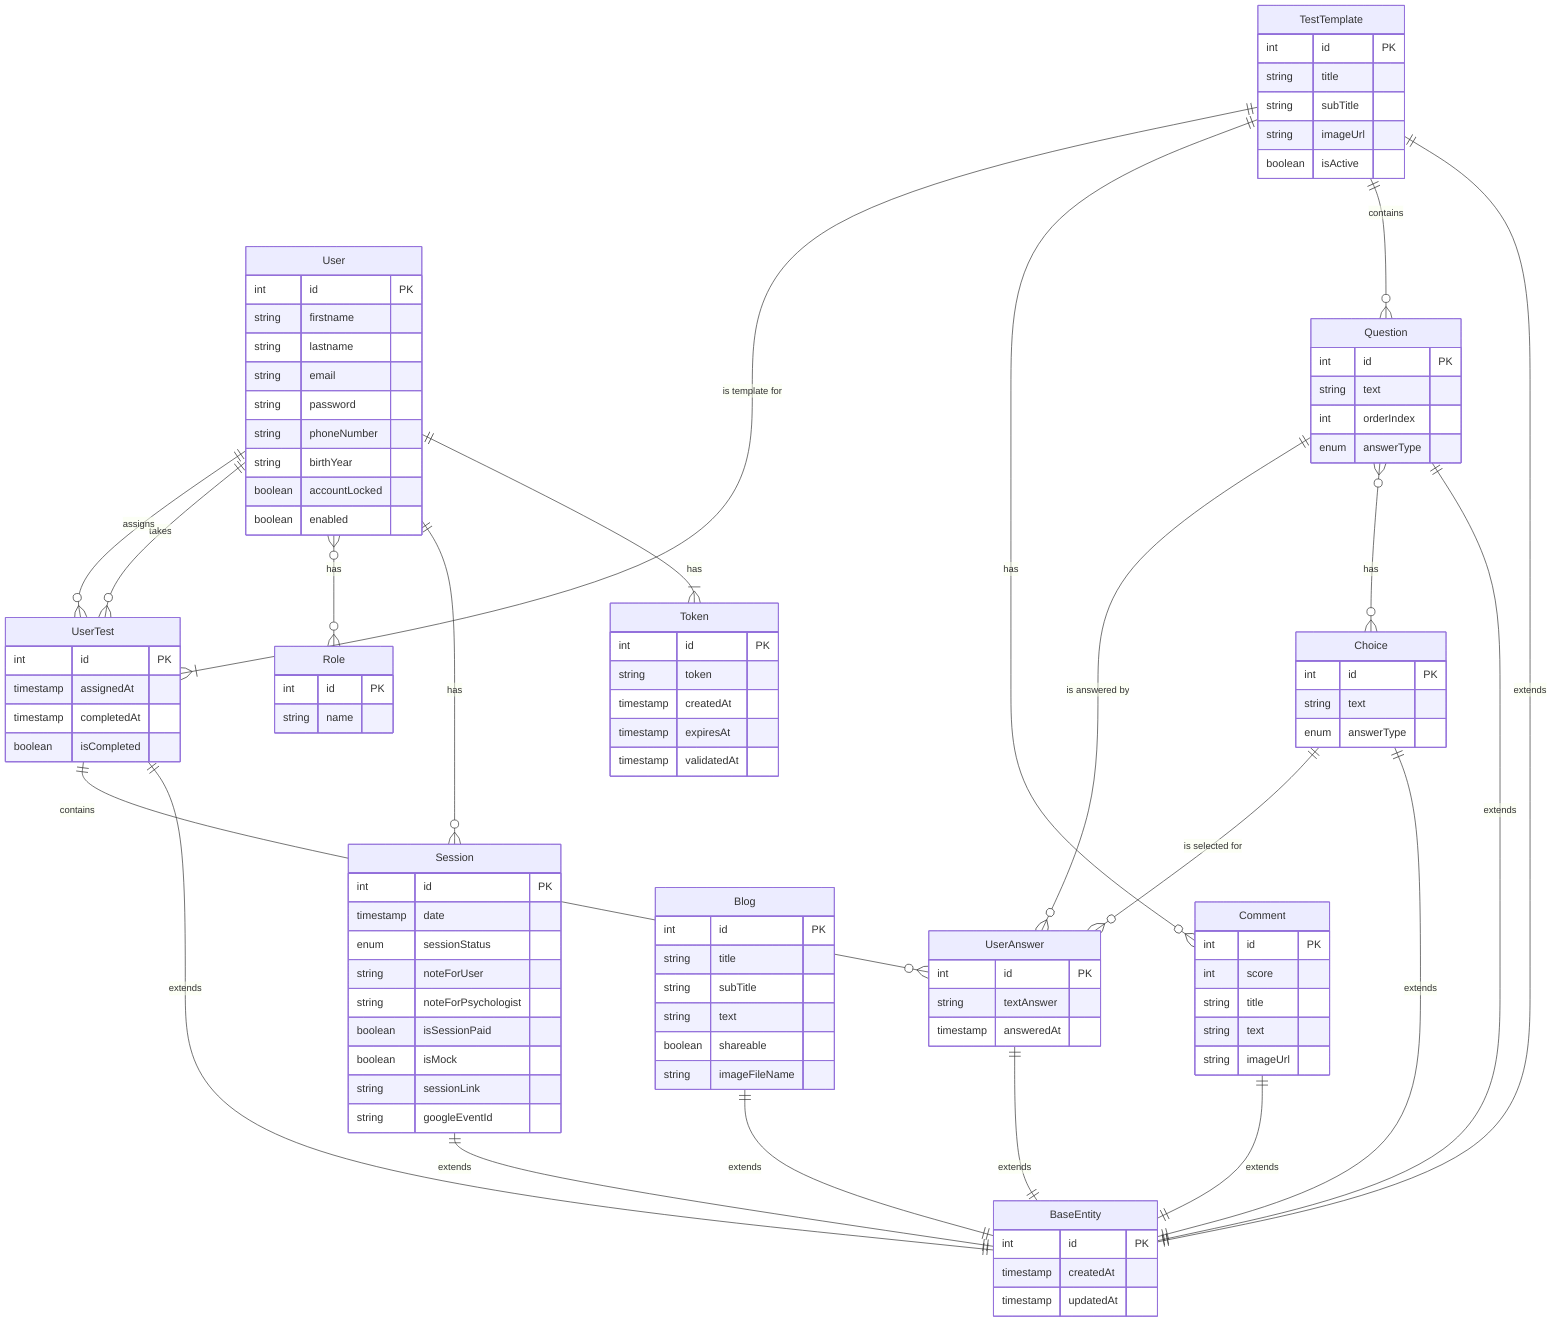 erDiagram
    BaseEntity {
        int id PK
        timestamp createdAt
        timestamp updatedAt
    }

    User {
        int id PK
        string firstname
        string lastname
        string email
        string password
        string phoneNumber
        string birthYear
        boolean accountLocked
        boolean enabled
    }

    Role {
        int id PK
        string name
    }

    Token {
        int id PK
        string token
        timestamp createdAt
        timestamp expiresAt
        timestamp validatedAt
    }

    Session {
        int id PK
        timestamp date
        enum sessionStatus
        string noteForUser
        string noteForPsychologist
        boolean isSessionPaid
        boolean isMock
        string sessionLink
        string googleEventId
    }

    UserTest {
        int id PK
        timestamp assignedAt
        timestamp completedAt
        boolean isCompleted
    }

    TestTemplate {
        int id PK
        string title
        string subTitle
        string imageUrl
        boolean isActive
    }

    Comment {
        int id PK
        int score
        string title
        string text
        string imageUrl
    }

    Blog {
        int id PK
        string title
        string subTitle
        string text
        boolean shareable
        string imageFileName
    }

    Question {
        int id PK
        string text
        int orderIndex
        enum answerType
    }

    Choice {
        int id PK
        string text
        enum answerType
    }

    UserAnswer {
        int id PK
        string textAnswer
        timestamp answeredAt
    }

    %% Inheritance
    Session ||--|| BaseEntity : "extends"
    UserTest ||--|| BaseEntity : "extends"
    TestTemplate ||--|| BaseEntity : "extends"
    Comment ||--|| BaseEntity : "extends"
    Blog ||--|| BaseEntity : "extends"
    Question ||--|| BaseEntity : "extends"
    Choice ||--|| BaseEntity : "extends"
    UserAnswer ||--|| BaseEntity : "extends"

    %% Relationships
    User ||--|{ Token : "has"
    User ||--o{ Session : "has"
    User }o--o{ Role : "has"
    User ||--o{ UserTest : "takes"
    User ||--o{ UserTest : "assigns"

    TestTemplate ||--o{ Question : "contains"
    TestTemplate ||--o{ Comment : "has"
    TestTemplate ||--|{ UserTest : "is template for"

    Question }o--o{ Choice : "has"
    Question ||--o{ UserAnswer : "is answered by"

    UserTest ||--o{ UserAnswer : "contains"

    Choice ||--o{ UserAnswer : "is selected for"